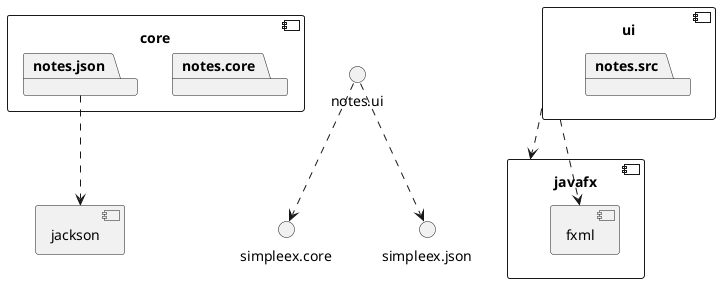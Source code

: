 @startuml

component core {
	package notes.core
	package notes.json
}

component jackson {
}

notes.json ..> jackson

component ui {
 	package notes.src
}

notes.ui ..> simpleex.core
notes.ui ..> simpleex.json

component javafx {
 	component fxml {
 	}
}

ui ..> javafx
ui ..> fxml



@enduml
